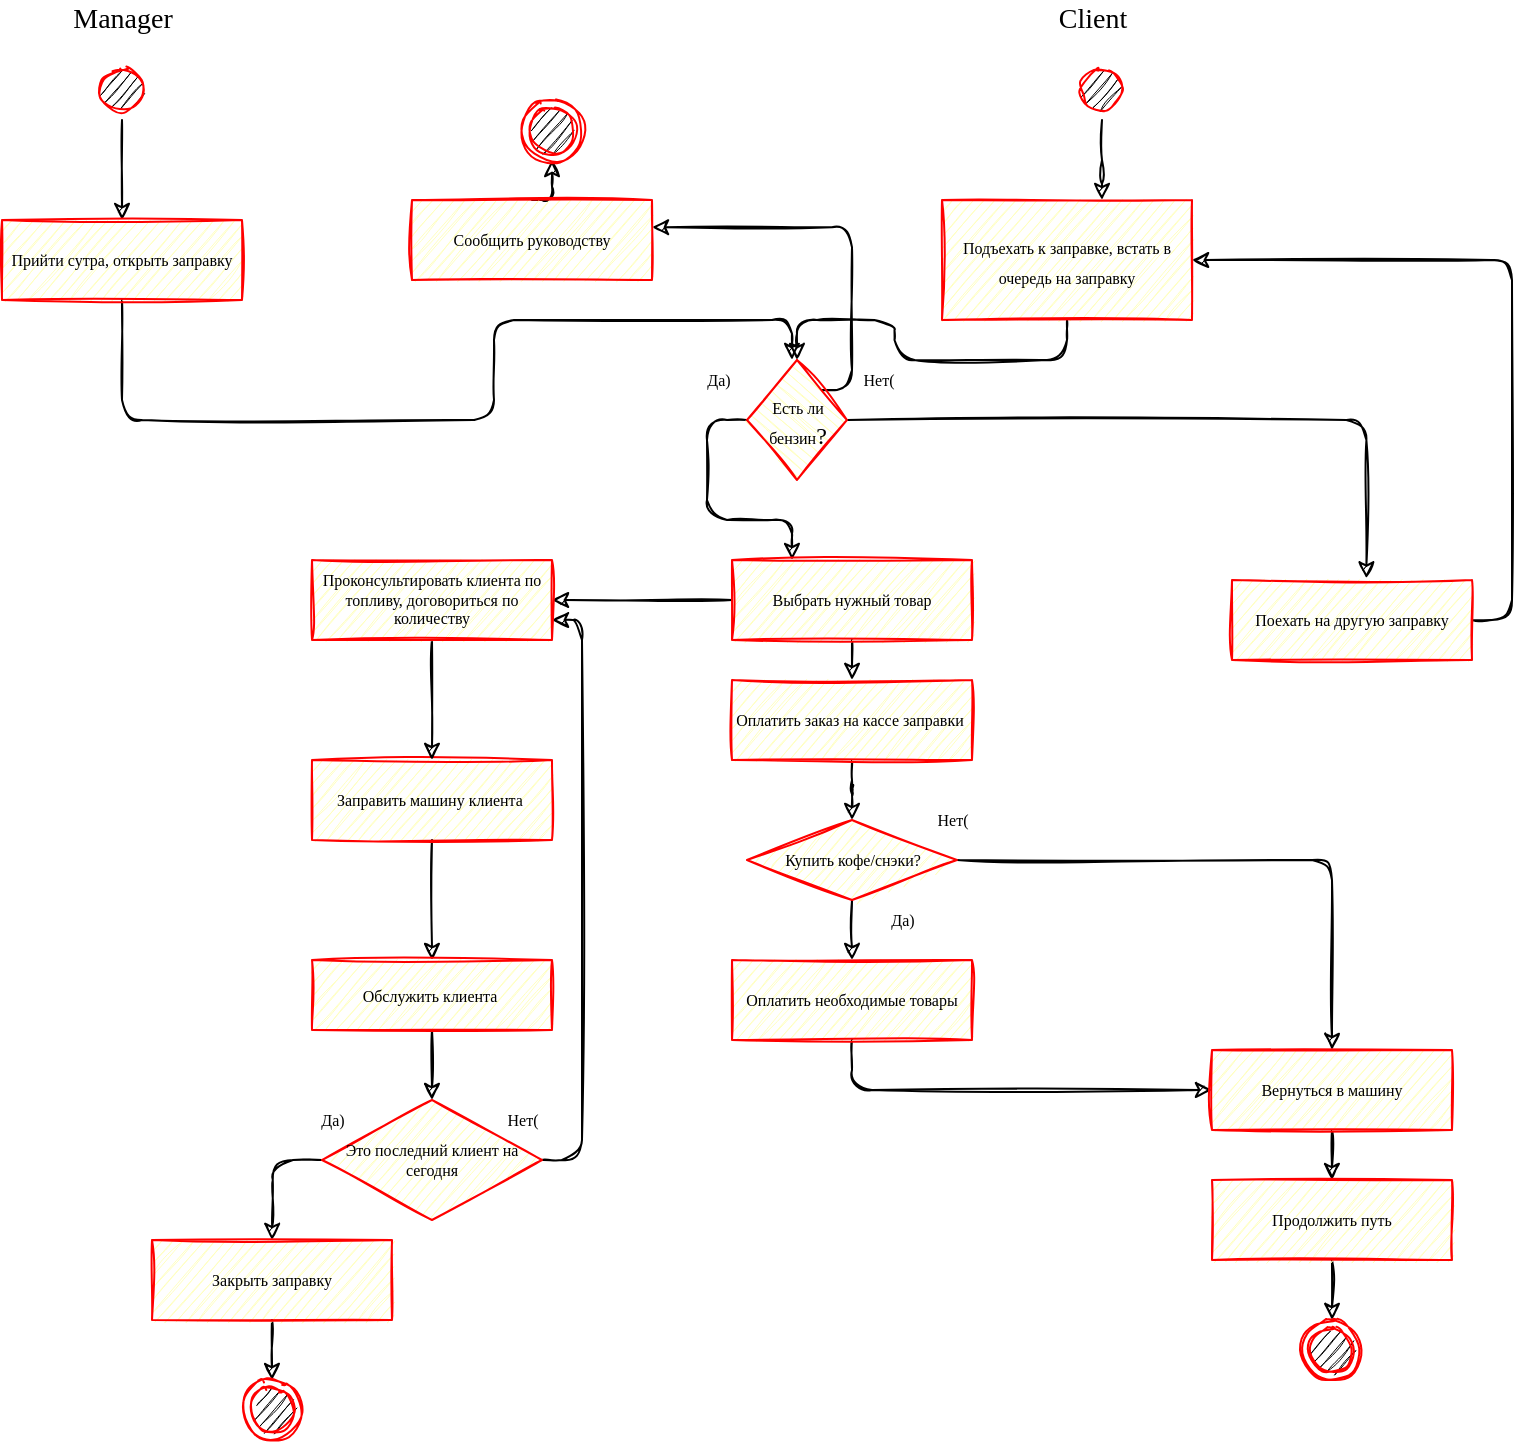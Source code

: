 <mxfile version="14.7.0" type="github">
  <diagram id="54szzBelCjlAg_UDNgxW" name="Page-1">
    <mxGraphModel dx="788" dy="512" grid="1" gridSize="10" guides="1" tooltips="1" connect="1" arrows="1" fold="1" page="1" pageScale="1" pageWidth="827" pageHeight="1169" math="0" shadow="0">
      <root>
        <mxCell id="0" />
        <mxCell id="1" parent="0" />
        <mxCell id="-8wf_SR_2BmmXJHdc7V9-27" value="" style="edgeStyle=orthogonalEdgeStyle;orthogonalLoop=1;jettySize=auto;html=1;fontFamily=Times New Roman;fontSize=8;sketch=1;" edge="1" parent="1" source="-8wf_SR_2BmmXJHdc7V9-1" target="-8wf_SR_2BmmXJHdc7V9-8">
          <mxGeometry relative="1" as="geometry">
            <Array as="points">
              <mxPoint x="565" y="140" />
              <mxPoint x="565" y="140" />
            </Array>
          </mxGeometry>
        </mxCell>
        <mxCell id="-8wf_SR_2BmmXJHdc7V9-1" value="" style="ellipse;html=1;shape=startState;fillColor=#000000;strokeColor=#ff0000;sketch=1;" vertex="1" parent="1">
          <mxGeometry x="550" y="80" width="30" height="30" as="geometry" />
        </mxCell>
        <mxCell id="-8wf_SR_2BmmXJHdc7V9-2" value="" style="edgeStyle=orthogonalEdgeStyle;html=1;verticalAlign=bottom;endArrow=open;endSize=8;strokeColor=#ff0000;startArrow=none;sketch=1;" edge="1" source="-8wf_SR_2BmmXJHdc7V9-8" parent="1">
          <mxGeometry relative="1" as="geometry">
            <mxPoint x="565" y="180" as="targetPoint" />
            <Array as="points">
              <mxPoint x="565" y="180" />
              <mxPoint x="565" y="180" />
            </Array>
          </mxGeometry>
        </mxCell>
        <mxCell id="-8wf_SR_2BmmXJHdc7V9-37" style="edgeStyle=orthogonalEdgeStyle;orthogonalLoop=1;jettySize=auto;html=1;exitX=0.5;exitY=0;exitDx=0;exitDy=0;entryX=0.56;entryY=-0.02;entryDx=0;entryDy=0;entryPerimeter=0;fontFamily=Times New Roman;fontSize=8;sketch=1;" edge="1" parent="1" source="-8wf_SR_2BmmXJHdc7V9-10" target="-8wf_SR_2BmmXJHdc7V9-34">
          <mxGeometry relative="1" as="geometry" />
        </mxCell>
        <mxCell id="-8wf_SR_2BmmXJHdc7V9-93" style="edgeStyle=orthogonalEdgeStyle;orthogonalLoop=1;jettySize=auto;html=1;exitX=0.5;exitY=1;exitDx=0;exitDy=0;entryX=0.25;entryY=0;entryDx=0;entryDy=0;fontFamily=Times New Roman;fontSize=8;sketch=1;" edge="1" parent="1" source="-8wf_SR_2BmmXJHdc7V9-10" target="-8wf_SR_2BmmXJHdc7V9-20">
          <mxGeometry relative="1" as="geometry" />
        </mxCell>
        <mxCell id="-8wf_SR_2BmmXJHdc7V9-118" style="edgeStyle=orthogonalEdgeStyle;orthogonalLoop=1;jettySize=auto;html=1;exitX=0;exitY=0;exitDx=0;exitDy=0;entryX=1;entryY=0.34;entryDx=0;entryDy=0;entryPerimeter=0;fontFamily=Times New Roman;fontSize=8;sketch=1;" edge="1" parent="1" source="-8wf_SR_2BmmXJHdc7V9-10" target="-8wf_SR_2BmmXJHdc7V9-103">
          <mxGeometry relative="1" as="geometry">
            <Array as="points">
              <mxPoint x="440" y="245" />
              <mxPoint x="440" y="164" />
            </Array>
          </mxGeometry>
        </mxCell>
        <mxCell id="-8wf_SR_2BmmXJHdc7V9-10" value="&lt;font style=&quot;font-size: 8px&quot;&gt;Есть ли бензин&lt;/font&gt;?" style="rhombus;whiteSpace=wrap;html=1;fillColor=#ffffc0;strokeColor=#ff0000;fontFamily=Times New Roman;direction=south;sketch=1;" vertex="1" parent="1">
          <mxGeometry x="387.5" y="230" width="50" height="60" as="geometry" />
        </mxCell>
        <mxCell id="-8wf_SR_2BmmXJHdc7V9-16" value="&lt;font style=&quot;font-size: 8px&quot;&gt;Нет(&lt;/font&gt;" style="text;html=1;resizable=0;autosize=1;align=center;verticalAlign=middle;points=[];fillColor=none;strokeColor=none;fontFamily=Times New Roman;fontSize=9;sketch=1;" vertex="1" parent="1">
          <mxGeometry x="437.5" y="230" width="30" height="20" as="geometry" />
        </mxCell>
        <mxCell id="-8wf_SR_2BmmXJHdc7V9-19" value="Да)" style="text;html=1;resizable=0;autosize=1;align=center;verticalAlign=middle;points=[];fillColor=none;strokeColor=none;fontFamily=Times New Roman;fontSize=8;sketch=1;" vertex="1" parent="1">
          <mxGeometry x="357.5" y="230" width="30" height="20" as="geometry" />
        </mxCell>
        <mxCell id="-8wf_SR_2BmmXJHdc7V9-33" style="edgeStyle=orthogonalEdgeStyle;orthogonalLoop=1;jettySize=auto;html=1;exitX=0.5;exitY=1;exitDx=0;exitDy=0;entryX=0.5;entryY=0;entryDx=0;entryDy=0;fontFamily=Times New Roman;fontSize=8;sketch=1;" edge="1" parent="1" source="-8wf_SR_2BmmXJHdc7V9-20" target="-8wf_SR_2BmmXJHdc7V9-22">
          <mxGeometry relative="1" as="geometry" />
        </mxCell>
        <mxCell id="-8wf_SR_2BmmXJHdc7V9-90" value="" style="edgeStyle=orthogonalEdgeStyle;orthogonalLoop=1;jettySize=auto;html=1;fontFamily=Times New Roman;fontSize=8;sketch=1;" edge="1" parent="1" source="-8wf_SR_2BmmXJHdc7V9-20" target="-8wf_SR_2BmmXJHdc7V9-89">
          <mxGeometry relative="1" as="geometry" />
        </mxCell>
        <mxCell id="-8wf_SR_2BmmXJHdc7V9-20" value="Выбрать нужный товар" style="whiteSpace=wrap;html=1;arcSize=40;fontColor=#000000;fillColor=#ffffc0;strokeColor=#ff0000;fontFamily=Times New Roman;fontSize=8;sketch=1;" vertex="1" parent="1">
          <mxGeometry x="380" y="330" width="120" height="40" as="geometry" />
        </mxCell>
        <mxCell id="-8wf_SR_2BmmXJHdc7V9-47" style="edgeStyle=orthogonalEdgeStyle;orthogonalLoop=1;jettySize=auto;html=1;entryX=0.5;entryY=0;entryDx=0;entryDy=0;fontFamily=Times New Roman;fontSize=8;sketch=1;" edge="1" parent="1" source="-8wf_SR_2BmmXJHdc7V9-22" target="-8wf_SR_2BmmXJHdc7V9-43">
          <mxGeometry relative="1" as="geometry" />
        </mxCell>
        <mxCell id="-8wf_SR_2BmmXJHdc7V9-22" value="Оплатить заказ на кассе заправки&amp;nbsp;" style="whiteSpace=wrap;html=1;arcSize=40;fontColor=#000000;fillColor=#ffffc0;strokeColor=#ff0000;fontFamily=Times New Roman;fontSize=8;sketch=1;" vertex="1" parent="1">
          <mxGeometry x="380" y="390" width="120" height="40" as="geometry" />
        </mxCell>
        <mxCell id="-8wf_SR_2BmmXJHdc7V9-92" style="edgeStyle=orthogonalEdgeStyle;orthogonalLoop=1;jettySize=auto;html=1;exitX=0.5;exitY=1;exitDx=0;exitDy=0;entryX=0;entryY=0.5;entryDx=0;entryDy=0;fontFamily=Times New Roman;fontSize=8;sketch=1;" edge="1" parent="1" source="-8wf_SR_2BmmXJHdc7V9-8" target="-8wf_SR_2BmmXJHdc7V9-10">
          <mxGeometry relative="1" as="geometry" />
        </mxCell>
        <mxCell id="-8wf_SR_2BmmXJHdc7V9-8" value="&lt;font style=&quot;font-size: 8px&quot;&gt;Подъехать к заправке, встать в очередь на заправку&lt;/font&gt;" style="whiteSpace=wrap;html=1;arcSize=40;fontColor=#000000;fillColor=#ffffc0;strokeColor=#ff0000;fontFamily=Times New Roman;sketch=1;" vertex="1" parent="1">
          <mxGeometry x="485" y="150" width="125" height="60" as="geometry" />
        </mxCell>
        <mxCell id="-8wf_SR_2BmmXJHdc7V9-39" style="edgeStyle=orthogonalEdgeStyle;orthogonalLoop=1;jettySize=auto;html=1;exitX=1;exitY=0.5;exitDx=0;exitDy=0;entryX=1;entryY=0.5;entryDx=0;entryDy=0;fontFamily=Times New Roman;fontSize=8;sketch=1;" edge="1" parent="1" source="-8wf_SR_2BmmXJHdc7V9-34" target="-8wf_SR_2BmmXJHdc7V9-8">
          <mxGeometry relative="1" as="geometry" />
        </mxCell>
        <mxCell id="-8wf_SR_2BmmXJHdc7V9-34" value="Поехать на другую заправку" style="whiteSpace=wrap;html=1;arcSize=40;fontColor=#000000;fillColor=#ffffc0;strokeColor=#ff0000;fontFamily=Times New Roman;fontSize=8;sketch=1;" vertex="1" parent="1">
          <mxGeometry x="630" y="340" width="120" height="40" as="geometry" />
        </mxCell>
        <mxCell id="-8wf_SR_2BmmXJHdc7V9-61" style="edgeStyle=orthogonalEdgeStyle;orthogonalLoop=1;jettySize=auto;html=1;exitX=1;exitY=0.5;exitDx=0;exitDy=0;entryX=0.5;entryY=0;entryDx=0;entryDy=0;fontFamily=Times New Roman;fontSize=8;sketch=1;" edge="1" parent="1" source="-8wf_SR_2BmmXJHdc7V9-43" target="-8wf_SR_2BmmXJHdc7V9-57">
          <mxGeometry relative="1" as="geometry" />
        </mxCell>
        <mxCell id="-8wf_SR_2BmmXJHdc7V9-62" style="edgeStyle=orthogonalEdgeStyle;orthogonalLoop=1;jettySize=auto;html=1;exitX=0.5;exitY=1;exitDx=0;exitDy=0;entryX=0.5;entryY=0;entryDx=0;entryDy=0;fontFamily=Times New Roman;fontSize=8;sketch=1;" edge="1" parent="1" source="-8wf_SR_2BmmXJHdc7V9-43" target="-8wf_SR_2BmmXJHdc7V9-55">
          <mxGeometry relative="1" as="geometry" />
        </mxCell>
        <mxCell id="-8wf_SR_2BmmXJHdc7V9-43" value="Купить кофе/снэки?" style="rhombus;whiteSpace=wrap;html=1;fillColor=#ffffc0;strokeColor=#ff0000;fontFamily=Times New Roman;fontSize=8;sketch=1;" vertex="1" parent="1">
          <mxGeometry x="387.5" y="460" width="105" height="40" as="geometry" />
        </mxCell>
        <mxCell id="-8wf_SR_2BmmXJHdc7V9-63" style="edgeStyle=orthogonalEdgeStyle;orthogonalLoop=1;jettySize=auto;html=1;exitX=0.5;exitY=1;exitDx=0;exitDy=0;entryX=0;entryY=0.5;entryDx=0;entryDy=0;fontFamily=Times New Roman;fontSize=8;sketch=1;" edge="1" parent="1" source="-8wf_SR_2BmmXJHdc7V9-55" target="-8wf_SR_2BmmXJHdc7V9-57">
          <mxGeometry relative="1" as="geometry" />
        </mxCell>
        <mxCell id="-8wf_SR_2BmmXJHdc7V9-55" value="Оплатить необходимые товары" style="whiteSpace=wrap;html=1;arcSize=40;fontColor=#000000;fillColor=#ffffc0;strokeColor=#ff0000;fontFamily=Times New Roman;fontSize=8;sketch=1;" vertex="1" parent="1">
          <mxGeometry x="380" y="530" width="120" height="40" as="geometry" />
        </mxCell>
        <mxCell id="-8wf_SR_2BmmXJHdc7V9-68" value="" style="edgeStyle=orthogonalEdgeStyle;orthogonalLoop=1;jettySize=auto;html=1;fontFamily=Times New Roman;fontSize=8;sketch=1;" edge="1" parent="1" source="-8wf_SR_2BmmXJHdc7V9-57" target="-8wf_SR_2BmmXJHdc7V9-67">
          <mxGeometry relative="1" as="geometry">
            <Array as="points">
              <mxPoint x="680" y="640" />
              <mxPoint x="680" y="640" />
            </Array>
          </mxGeometry>
        </mxCell>
        <mxCell id="-8wf_SR_2BmmXJHdc7V9-57" value="Вернуться в машину" style="whiteSpace=wrap;html=1;arcSize=40;fontColor=#000000;fillColor=#ffffc0;strokeColor=#ff0000;fontFamily=Times New Roman;fontSize=8;sketch=1;" vertex="1" parent="1">
          <mxGeometry x="620" y="575" width="120" height="40" as="geometry" />
        </mxCell>
        <mxCell id="-8wf_SR_2BmmXJHdc7V9-64" value="Нет(" style="text;html=1;resizable=0;autosize=1;align=center;verticalAlign=middle;points=[];fillColor=none;strokeColor=none;fontFamily=Times New Roman;fontSize=8;sketch=1;" vertex="1" parent="1">
          <mxGeometry x="475" y="450" width="30" height="20" as="geometry" />
        </mxCell>
        <mxCell id="-8wf_SR_2BmmXJHdc7V9-65" value="Да)" style="text;html=1;resizable=0;autosize=1;align=center;verticalAlign=middle;points=[];fillColor=none;strokeColor=none;fontFamily=Times New Roman;fontSize=8;sketch=1;" vertex="1" parent="1">
          <mxGeometry x="450" y="500" width="30" height="20" as="geometry" />
        </mxCell>
        <mxCell id="-8wf_SR_2BmmXJHdc7V9-71" style="edgeStyle=orthogonalEdgeStyle;orthogonalLoop=1;jettySize=auto;html=1;exitX=0.5;exitY=1;exitDx=0;exitDy=0;entryX=0.5;entryY=0;entryDx=0;entryDy=0;fontFamily=Times New Roman;fontSize=8;sketch=1;" edge="1" parent="1" source="-8wf_SR_2BmmXJHdc7V9-67">
          <mxGeometry relative="1" as="geometry">
            <mxPoint x="680.0" y="710" as="targetPoint" />
          </mxGeometry>
        </mxCell>
        <mxCell id="-8wf_SR_2BmmXJHdc7V9-67" value="Продолжить путь" style="whiteSpace=wrap;html=1;fontFamily=Times New Roman;fontSize=8;strokeColor=#ff0000;fillColor=#ffffc0;arcSize=40;sketch=1;" vertex="1" parent="1">
          <mxGeometry x="620" y="640" width="120" height="40" as="geometry" />
        </mxCell>
        <mxCell id="-8wf_SR_2BmmXJHdc7V9-70" value="" style="ellipse;html=1;shape=endState;fillColor=#000000;strokeColor=#ff0000;fontFamily=Times New Roman;fontSize=8;sketch=1;" vertex="1" parent="1">
          <mxGeometry x="665" y="710" width="30" height="30" as="geometry" />
        </mxCell>
        <mxCell id="-8wf_SR_2BmmXJHdc7V9-80" value="" style="edgeStyle=orthogonalEdgeStyle;orthogonalLoop=1;jettySize=auto;html=1;fontFamily=Times New Roman;fontSize=8;sketch=1;" edge="1" parent="1" source="-8wf_SR_2BmmXJHdc7V9-73" target="-8wf_SR_2BmmXJHdc7V9-79">
          <mxGeometry relative="1" as="geometry" />
        </mxCell>
        <mxCell id="-8wf_SR_2BmmXJHdc7V9-73" value="Заправить машину клиента&amp;nbsp;" style="whiteSpace=wrap;html=1;arcSize=40;fontColor=#000000;fillColor=#ffffc0;strokeColor=#ff0000;fontFamily=Times New Roman;fontSize=8;sketch=1;" vertex="1" parent="1">
          <mxGeometry x="170" y="430" width="120" height="40" as="geometry" />
        </mxCell>
        <mxCell id="-8wf_SR_2BmmXJHdc7V9-87" style="edgeStyle=orthogonalEdgeStyle;orthogonalLoop=1;jettySize=auto;html=1;exitX=0.5;exitY=1;exitDx=0;exitDy=0;entryX=0.5;entryY=0;entryDx=0;entryDy=0;fontFamily=Times New Roman;fontSize=8;sketch=1;" edge="1" parent="1" source="-8wf_SR_2BmmXJHdc7V9-79" target="-8wf_SR_2BmmXJHdc7V9-83">
          <mxGeometry relative="1" as="geometry" />
        </mxCell>
        <mxCell id="-8wf_SR_2BmmXJHdc7V9-79" value="Обслужить клиента&amp;nbsp;" style="whiteSpace=wrap;html=1;fontFamily=Times New Roman;fontSize=8;strokeColor=#ff0000;fillColor=#ffffc0;arcSize=40;sketch=1;" vertex="1" parent="1">
          <mxGeometry x="170" y="530" width="120" height="35" as="geometry" />
        </mxCell>
        <mxCell id="-8wf_SR_2BmmXJHdc7V9-94" style="edgeStyle=orthogonalEdgeStyle;orthogonalLoop=1;jettySize=auto;html=1;exitX=1;exitY=0.5;exitDx=0;exitDy=0;entryX=1;entryY=0.75;entryDx=0;entryDy=0;fontFamily=Times New Roman;fontSize=8;sketch=1;" edge="1" parent="1" source="-8wf_SR_2BmmXJHdc7V9-83" target="-8wf_SR_2BmmXJHdc7V9-89">
          <mxGeometry relative="1" as="geometry" />
        </mxCell>
        <mxCell id="-8wf_SR_2BmmXJHdc7V9-97" style="edgeStyle=orthogonalEdgeStyle;orthogonalLoop=1;jettySize=auto;html=1;exitX=0;exitY=0.5;exitDx=0;exitDy=0;fontFamily=Times New Roman;fontSize=8;sketch=1;" edge="1" parent="1" source="-8wf_SR_2BmmXJHdc7V9-83">
          <mxGeometry relative="1" as="geometry">
            <mxPoint x="150" y="670" as="targetPoint" />
          </mxGeometry>
        </mxCell>
        <mxCell id="-8wf_SR_2BmmXJHdc7V9-83" value="Это последний клиент на сегодня" style="rhombus;whiteSpace=wrap;html=1;fillColor=#ffffc0;strokeColor=#ff0000;fontFamily=Times New Roman;fontSize=8;sketch=1;" vertex="1" parent="1">
          <mxGeometry x="175" y="600" width="110" height="60" as="geometry" />
        </mxCell>
        <mxCell id="-8wf_SR_2BmmXJHdc7V9-91" style="edgeStyle=orthogonalEdgeStyle;orthogonalLoop=1;jettySize=auto;html=1;exitX=0.5;exitY=1;exitDx=0;exitDy=0;entryX=0.5;entryY=0;entryDx=0;entryDy=0;fontFamily=Times New Roman;fontSize=8;sketch=1;" edge="1" parent="1" source="-8wf_SR_2BmmXJHdc7V9-89" target="-8wf_SR_2BmmXJHdc7V9-73">
          <mxGeometry relative="1" as="geometry" />
        </mxCell>
        <mxCell id="-8wf_SR_2BmmXJHdc7V9-89" value="Проконсультировать клиента по топливу, договориться по количеству" style="whiteSpace=wrap;html=1;fontFamily=Times New Roman;fontSize=8;strokeColor=#ff0000;fillColor=#ffffc0;arcSize=40;sketch=1;" vertex="1" parent="1">
          <mxGeometry x="170" y="330" width="120" height="40" as="geometry" />
        </mxCell>
        <mxCell id="-8wf_SR_2BmmXJHdc7V9-99" style="edgeStyle=orthogonalEdgeStyle;orthogonalLoop=1;jettySize=auto;html=1;exitX=0.5;exitY=1;exitDx=0;exitDy=0;entryX=0.5;entryY=0;entryDx=0;entryDy=0;fontFamily=Times New Roman;fontSize=8;sketch=1;" edge="1" parent="1" source="-8wf_SR_2BmmXJHdc7V9-96" target="-8wf_SR_2BmmXJHdc7V9-98">
          <mxGeometry relative="1" as="geometry" />
        </mxCell>
        <mxCell id="-8wf_SR_2BmmXJHdc7V9-96" value="Закрыть заправку" style="whiteSpace=wrap;html=1;arcSize=40;fontColor=#000000;fillColor=#ffffc0;strokeColor=#ff0000;fontFamily=Times New Roman;fontSize=8;sketch=1;" vertex="1" parent="1">
          <mxGeometry x="90" y="670.0" width="120" height="40" as="geometry" />
        </mxCell>
        <mxCell id="-8wf_SR_2BmmXJHdc7V9-98" value="" style="ellipse;html=1;shape=endState;fillColor=#000000;strokeColor=#ff0000;fontFamily=Times New Roman;fontSize=8;sketch=1;" vertex="1" parent="1">
          <mxGeometry x="135" y="740" width="30" height="30" as="geometry" />
        </mxCell>
        <mxCell id="-8wf_SR_2BmmXJHdc7V9-100" value="Да)" style="text;html=1;resizable=0;autosize=1;align=center;verticalAlign=middle;points=[];fillColor=none;strokeColor=none;fontFamily=Times New Roman;fontSize=8;sketch=1;" vertex="1" parent="1">
          <mxGeometry x="165" y="600" width="30" height="20" as="geometry" />
        </mxCell>
        <mxCell id="-8wf_SR_2BmmXJHdc7V9-101" value="Нет(" style="text;html=1;resizable=0;autosize=1;align=center;verticalAlign=middle;points=[];fillColor=none;strokeColor=none;fontFamily=Times New Roman;fontSize=8;sketch=1;" vertex="1" parent="1">
          <mxGeometry x="260" y="600" width="30" height="20" as="geometry" />
        </mxCell>
        <mxCell id="-8wf_SR_2BmmXJHdc7V9-108" style="edgeStyle=orthogonalEdgeStyle;orthogonalLoop=1;jettySize=auto;html=1;exitX=0.5;exitY=0;exitDx=0;exitDy=0;entryX=0.5;entryY=1;entryDx=0;entryDy=0;fontFamily=Times New Roman;fontSize=8;sketch=1;" edge="1" parent="1" source="-8wf_SR_2BmmXJHdc7V9-103" target="-8wf_SR_2BmmXJHdc7V9-107">
          <mxGeometry relative="1" as="geometry" />
        </mxCell>
        <mxCell id="-8wf_SR_2BmmXJHdc7V9-103" value="Сообщить руководству" style="whiteSpace=wrap;html=1;arcSize=40;fontColor=#000000;fillColor=#ffffc0;strokeColor=#ff0000;fontFamily=Times New Roman;fontSize=8;sketch=1;" vertex="1" parent="1">
          <mxGeometry x="220" y="150" width="120" height="40" as="geometry" />
        </mxCell>
        <mxCell id="-8wf_SR_2BmmXJHdc7V9-107" value="" style="ellipse;html=1;shape=endState;fillColor=#000000;strokeColor=#ff0000;fontFamily=Times New Roman;fontSize=8;sketch=1;" vertex="1" parent="1">
          <mxGeometry x="275" y="100" width="30" height="30" as="geometry" />
        </mxCell>
        <mxCell id="-8wf_SR_2BmmXJHdc7V9-113" style="edgeStyle=orthogonalEdgeStyle;orthogonalLoop=1;jettySize=auto;html=1;entryX=0.5;entryY=0;entryDx=0;entryDy=0;fontFamily=Times New Roman;fontSize=8;sketch=1;" edge="1" parent="1" source="-8wf_SR_2BmmXJHdc7V9-109" target="-8wf_SR_2BmmXJHdc7V9-111">
          <mxGeometry relative="1" as="geometry" />
        </mxCell>
        <mxCell id="-8wf_SR_2BmmXJHdc7V9-109" value="" style="ellipse;html=1;shape=startState;fillColor=#000000;strokeColor=#ff0000;fontFamily=Times New Roman;fontSize=8;sketch=1;" vertex="1" parent="1">
          <mxGeometry x="60" y="80" width="30" height="30" as="geometry" />
        </mxCell>
        <mxCell id="-8wf_SR_2BmmXJHdc7V9-119" style="edgeStyle=orthogonalEdgeStyle;orthogonalLoop=1;jettySize=auto;html=1;exitX=0.5;exitY=1;exitDx=0;exitDy=0;entryX=0;entryY=0.55;entryDx=0;entryDy=0;entryPerimeter=0;fontFamily=Times New Roman;fontSize=8;sketch=1;" edge="1" parent="1" source="-8wf_SR_2BmmXJHdc7V9-111" target="-8wf_SR_2BmmXJHdc7V9-10">
          <mxGeometry relative="1" as="geometry">
            <Array as="points">
              <mxPoint x="75" y="260" />
              <mxPoint x="261" y="260" />
              <mxPoint x="261" y="210" />
              <mxPoint x="410" y="210" />
            </Array>
          </mxGeometry>
        </mxCell>
        <mxCell id="-8wf_SR_2BmmXJHdc7V9-111" value="Прийти сутра, открыть заправку" style="whiteSpace=wrap;html=1;arcSize=40;fontColor=#000000;fillColor=#ffffc0;strokeColor=#ff0000;fontFamily=Times New Roman;fontSize=8;sketch=1;" vertex="1" parent="1">
          <mxGeometry x="15" y="160" width="120" height="40" as="geometry" />
        </mxCell>
        <mxCell id="-8wf_SR_2BmmXJHdc7V9-116" value="&lt;font style=&quot;font-size: 14px&quot;&gt;Manager&lt;/font&gt;" style="text;html=1;resizable=0;autosize=1;align=center;verticalAlign=middle;points=[];fillColor=none;strokeColor=none;fontFamily=Times New Roman;fontSize=8;sketch=1;" vertex="1" parent="1">
          <mxGeometry x="40" y="50" width="70" height="20" as="geometry" />
        </mxCell>
        <mxCell id="-8wf_SR_2BmmXJHdc7V9-117" value="&lt;font style=&quot;font-size: 14px&quot;&gt;Client&lt;/font&gt;" style="text;html=1;resizable=0;autosize=1;align=center;verticalAlign=middle;points=[];fillColor=none;strokeColor=none;fontFamily=Times New Roman;fontSize=8;sketch=1;" vertex="1" parent="1">
          <mxGeometry x="535" y="50" width="50" height="20" as="geometry" />
        </mxCell>
      </root>
    </mxGraphModel>
  </diagram>
</mxfile>

